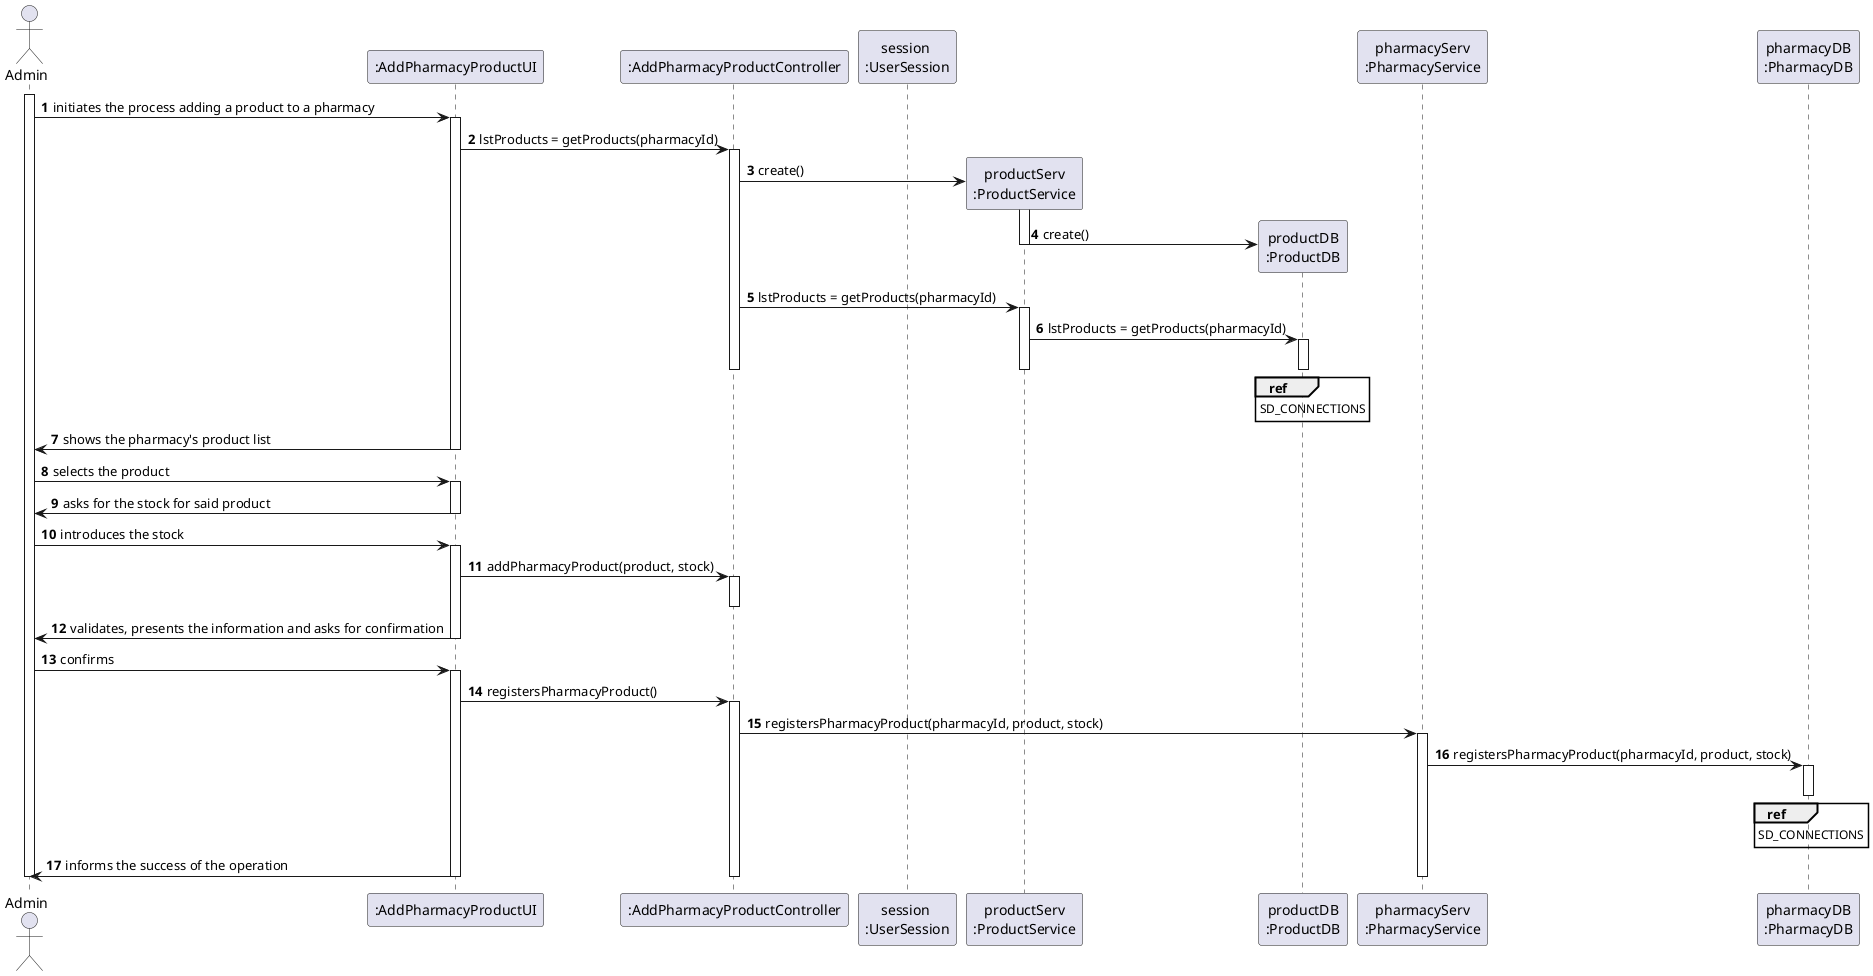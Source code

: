 @startuml
autonumber
actor "Admin" as ADM

participant ":AddPharmacyProductUI" as UI
participant ":AddPharmacyProductController" as CTRL
participant "session \n:UserSession" as US
participant "productServ\n:ProductService" as PS
participant "productDB\n:ProductDB" as PDB
participant "pharmacyServ\n:PharmacyService" as PHS
participant "pharmacyDB\n:PharmacyDB" as PHDB



activate ADM

ADM -> UI : initiates the process adding a product to a pharmacy
activate UI
UI -> CTRL : lstProducts = getProducts(pharmacyId)
activate CTRL
CTRL -> PS** : create()
activate PS
PS -> PDB** : create()
deactivate PS
CTRL -> PS : lstProducts = getProducts(pharmacyId)
activate PS
PS -> PDB : lstProducts = getProducts(pharmacyId)
activate PDB
ref over PDB
SD_CONNECTIONS
end ref
deactivate PDB
deactivate PS
deactivate CTRL
UI -> ADM : shows the pharmacy's product list
deactivate UI

ADM -> UI : selects the product
activate UI
UI -> ADM : asks for the stock for said product
deactivate UI

ADM -> UI : introduces the stock
activate UI
UI -> CTRL : addPharmacyProduct(product, stock)
activate CTRL
deactivate CTRL


UI -> ADM : validates, presents the information and asks for confirmation
deactivate UI

ADM -> UI : confirms
activate UI
UI -> CTRL : registersPharmacyProduct()
activate CTRL
CTRL -> PHS : registersPharmacyProduct(pharmacyId, product, stock)
activate PHS
PHS -> PHDB : registersPharmacyProduct(pharmacyId, product, stock)
activate PHDB
ref over PHDB
SD_CONNECTIONS
end ref
deactivate PHDB
UI -> ADM : informs the success of the operation
deactivate PHDB
deactivate PHS
deactivate CTRL
deactivate UI

deactivate ADM

@enduml
